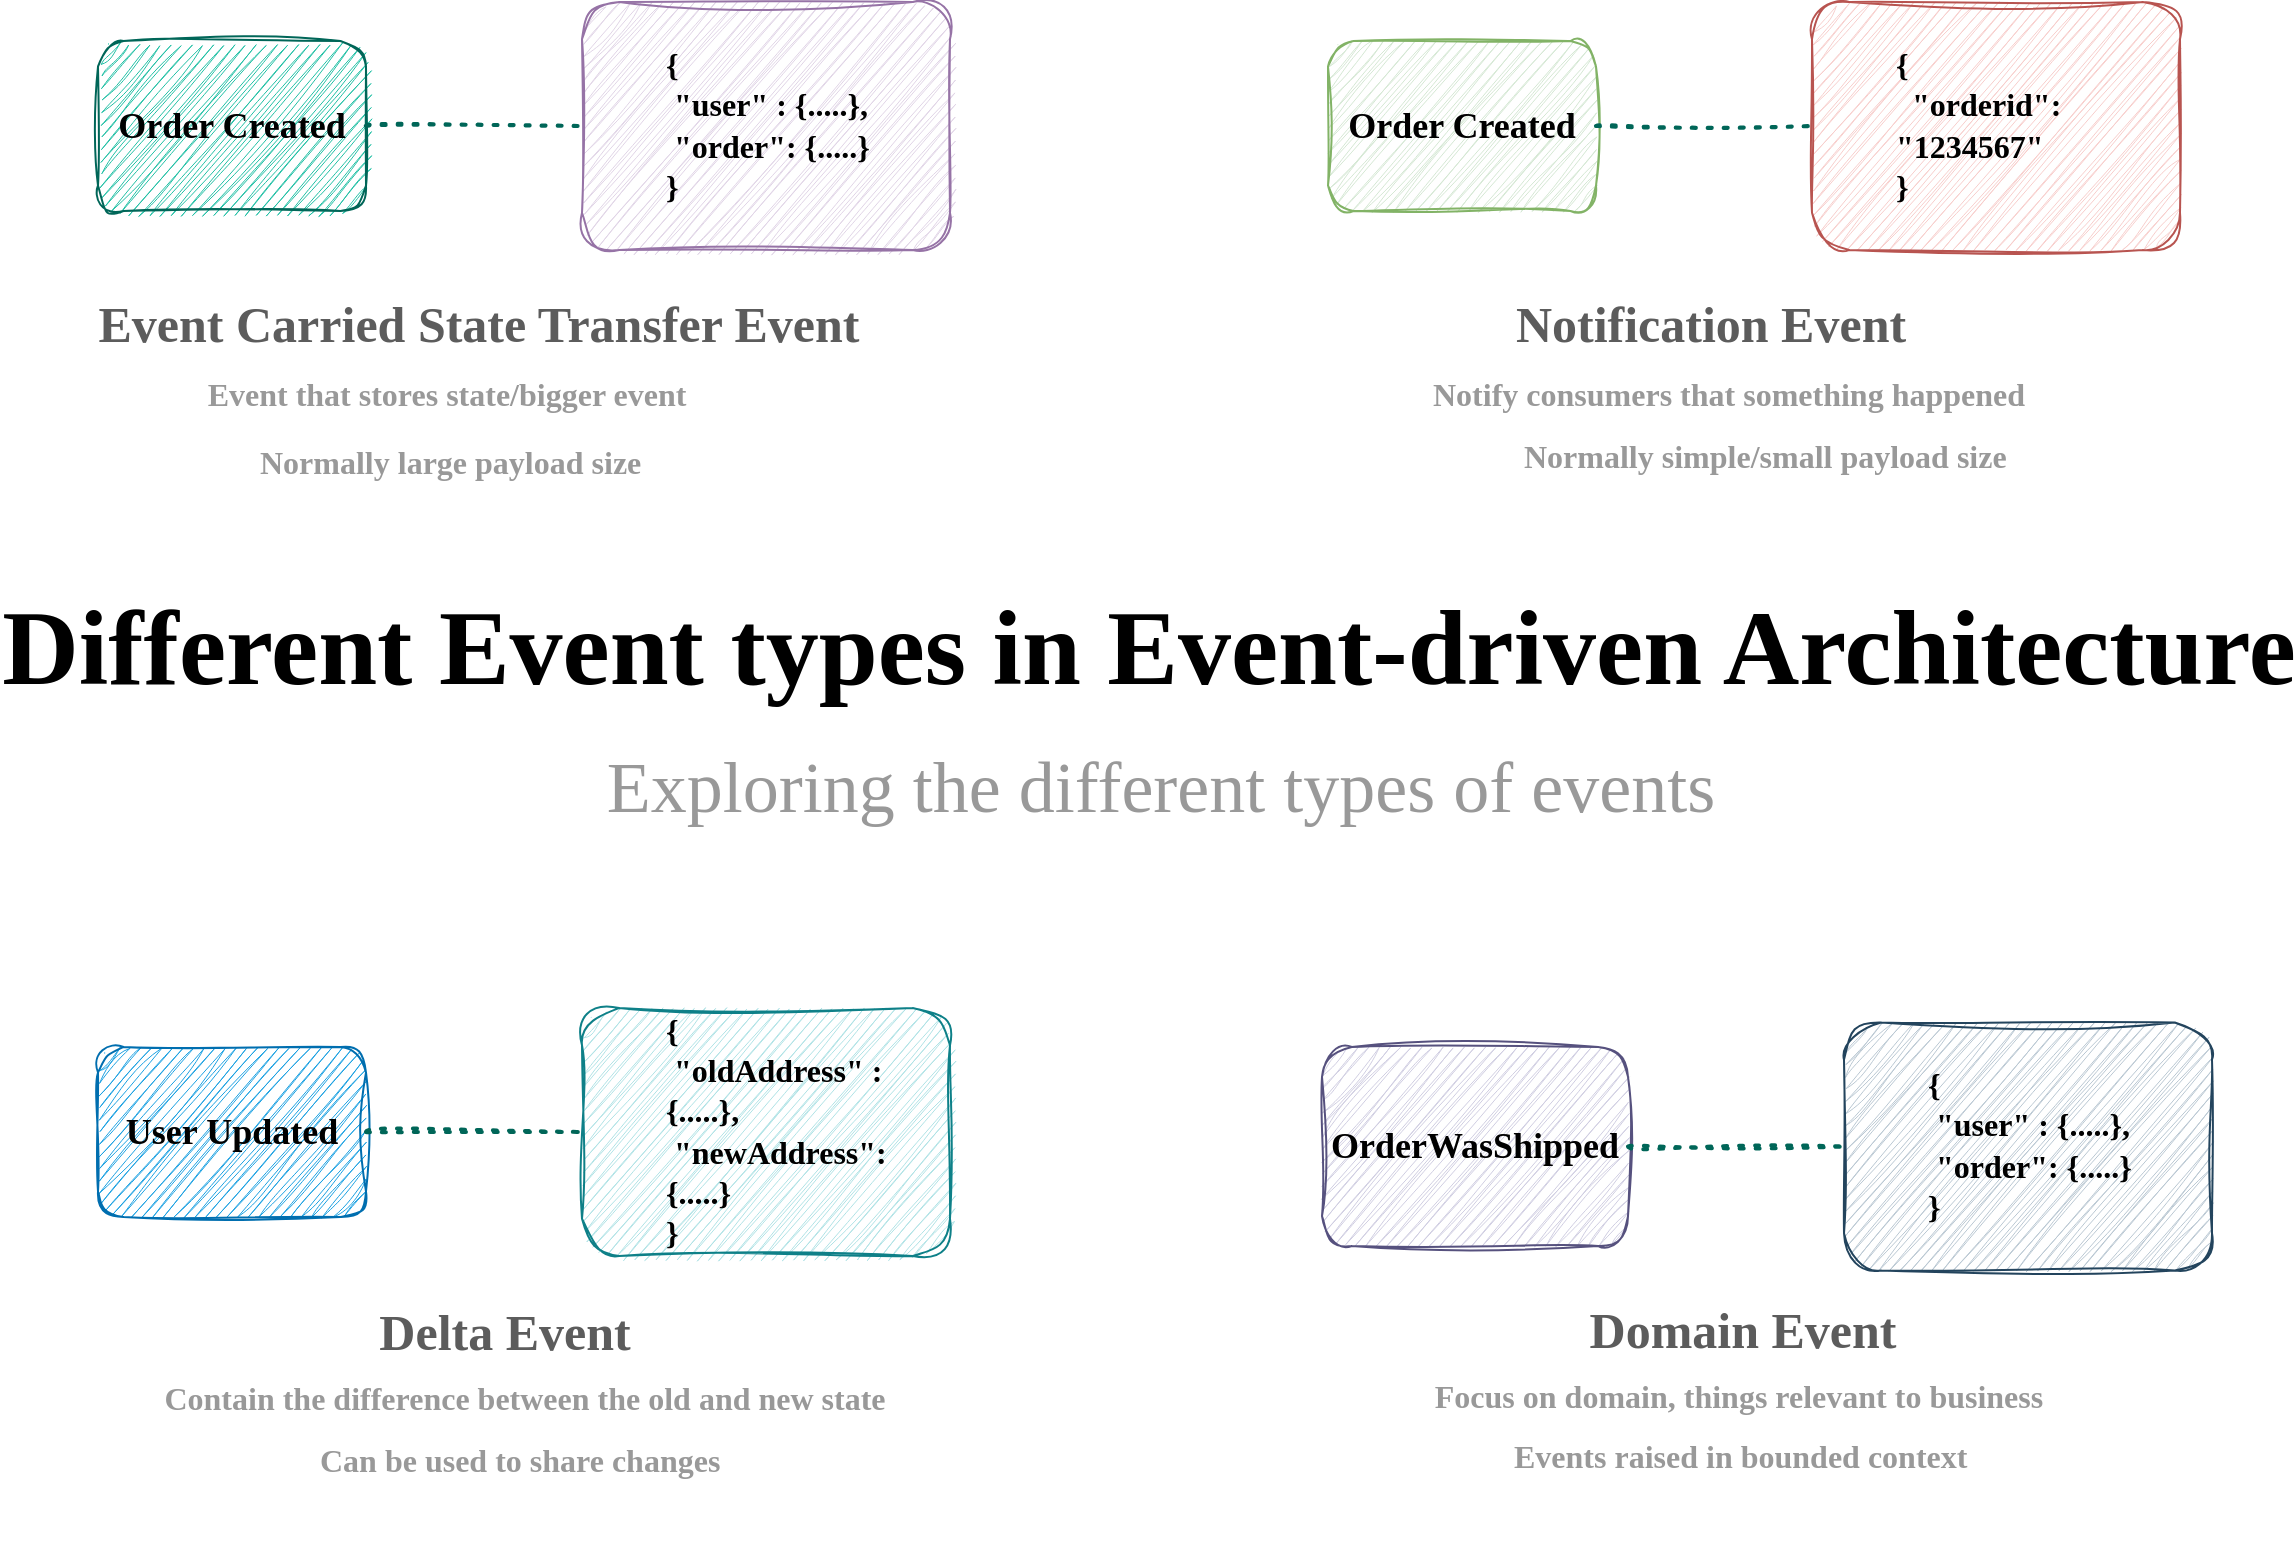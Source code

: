 <mxfile version="24.7.1" type="github">
  <diagram name="Page-1" id="DKV1VwcsXrRnjiJz-i4k">
    <mxGraphModel dx="2326" dy="1080" grid="0" gridSize="10" guides="1" tooltips="1" connect="1" arrows="1" fold="1" page="0" pageScale="1" pageWidth="850" pageHeight="1100" math="0" shadow="0">
      <root>
        <mxCell id="0" />
        <mxCell id="1" parent="0" />
        <mxCell id="UHU0788PnExEbBg9JHYU-19" value="" style="group" vertex="1" connectable="0" parent="1">
          <mxGeometry x="-461" y="108" width="426" height="277" as="geometry" />
        </mxCell>
        <mxCell id="UHU0788PnExEbBg9JHYU-1" value="&lt;h5&gt;&lt;font color=&quot;#000000&quot; style=&quot;font-size: 18px;&quot; data-font-src=&quot;https://fonts.googleapis.com/css?family=Indie+Flower&quot; face=&quot;Indie Flower&quot;&gt;&lt;b style=&quot;&quot;&gt;Order Created&lt;/b&gt;&lt;/font&gt;&lt;/h5&gt;" style="rounded=1;whiteSpace=wrap;html=1;sketch=1;hachureGap=4;jiggle=2;curveFitting=1;fontFamily=Architects Daughter;fontSource=https%3A%2F%2Ffonts.googleapis.com%2Fcss%3Ffamily%3DArchitects%2BDaughter;labelBackgroundColor=none;fillColor=#21C0A5;strokeColor=#006658;fontColor=#5C5C5C;" vertex="1" parent="UHU0788PnExEbBg9JHYU-19">
          <mxGeometry y="19.5" width="134" height="85" as="geometry" />
        </mxCell>
        <mxCell id="UHU0788PnExEbBg9JHYU-2" value="" style="endArrow=none;dashed=1;html=1;dashPattern=1 3;strokeWidth=2;rounded=0;sketch=1;hachureGap=4;jiggle=2;curveFitting=1;strokeColor=#006658;fontFamily=Architects Daughter;fontSource=https%3A%2F%2Ffonts.googleapis.com%2Fcss%3Ffamily%3DArchitects%2BDaughter;fontSize=12;fontColor=#5C5C5C;startSize=8;endSize=8;curved=1;fillColor=#21C0A5;exitX=1;exitY=0.5;exitDx=0;exitDy=0;" edge="1" parent="UHU0788PnExEbBg9JHYU-19" source="UHU0788PnExEbBg9JHYU-1" target="UHU0788PnExEbBg9JHYU-3">
          <mxGeometry width="50" height="50" relative="1" as="geometry">
            <mxPoint x="384" y="135.5" as="sourcePoint" />
            <mxPoint x="328" y="44.5" as="targetPoint" />
          </mxGeometry>
        </mxCell>
        <mxCell id="UHU0788PnExEbBg9JHYU-3" value="&lt;h3 style=&quot;margin: 0px 0px 0px 40px; border: none; padding: 0px; font-size: 16px;&quot;&gt;&lt;font style=&quot;font-size: 16px;&quot; data-font-src=&quot;https://fonts.googleapis.com/css?family=Indie+Flower&quot; face=&quot;Indie Flower&quot;&gt;&lt;font style=&quot;font-size: 16px;&quot; data-font-src=&quot;https://fonts.googleapis.com/css?family=Indie+Flower&quot;&gt;{&amp;nbsp;&lt;br&gt;&lt;/font&gt;&lt;font style=&quot;font-size: 16px;&quot; data-font-src=&quot;https://fonts.googleapis.com/css?family=Indie+Flower&quot;&gt;&amp;nbsp;&quot;user&quot; : {.....},&lt;br&gt;&lt;/font&gt;&lt;font style=&quot;font-size: 16px;&quot; data-font-src=&quot;https://fonts.googleapis.com/css?family=Indie+Flower&quot;&gt;&amp;nbsp;&quot;order&quot;: {.....}&lt;br&gt;&lt;/font&gt;&lt;font style=&quot;font-size: 16px;&quot; data-font-src=&quot;https://fonts.googleapis.com/css?family=Indie+Flower&quot;&gt;}&lt;/font&gt;&lt;/font&gt;&lt;/h3&gt;" style="rounded=1;whiteSpace=wrap;html=1;sketch=1;hachureGap=4;jiggle=2;curveFitting=1;fontFamily=Architects Daughter;fontSource=https%3A%2F%2Ffonts.googleapis.com%2Fcss%3Ffamily%3DArchitects%2BDaughter;labelBackgroundColor=none;fillColor=#e1d5e7;strokeColor=#9673a6;align=left;" vertex="1" parent="UHU0788PnExEbBg9JHYU-19">
          <mxGeometry x="242" width="184" height="124" as="geometry" />
        </mxCell>
        <mxCell id="UHU0788PnExEbBg9JHYU-4" value="&lt;h6&gt;&lt;font data-font-src=&quot;https://fonts.googleapis.com/css?family=Indie+Flower&quot; face=&quot;Indie Flower&quot; style=&quot;font-size: 25px;&quot;&gt;Event Carried State Transfer Event&lt;/font&gt;&lt;/h6&gt;" style="text;html=1;align=center;verticalAlign=middle;resizable=0;points=[];autosize=1;strokeColor=none;fillColor=none;fontSize=16;fontFamily=Architects Daughter;fontSource=https%3A%2F%2Ffonts.googleapis.com%2Fcss%3Ffamily%3DArchitects%2BDaughter;fontColor=#5C5C5C;" vertex="1" parent="UHU0788PnExEbBg9JHYU-19">
          <mxGeometry x="-4" y="115" width="388" height="92" as="geometry" />
        </mxCell>
        <mxCell id="UHU0788PnExEbBg9JHYU-5" value="&lt;h6&gt;&lt;font color=&quot;#999999&quot; style=&quot;font-size: 16px;&quot;&gt;Event that stores state/bigger event&lt;/font&gt;&lt;/h6&gt;" style="text;html=1;align=center;verticalAlign=middle;resizable=0;points=[];autosize=1;strokeColor=none;fillColor=none;fontSize=16;fontFamily=Indie Flower;fontSource=https%3A%2F%2Ffonts.googleapis.com%2Fcss%3Ffamily%3DIndie%2BFlower;fontColor=#5C5C5C;" vertex="1" parent="UHU0788PnExEbBg9JHYU-19">
          <mxGeometry x="45" y="155" width="258" height="81" as="geometry" />
        </mxCell>
        <mxCell id="UHU0788PnExEbBg9JHYU-7" value="&lt;h4 style=&quot;forced-color-adjust: none; font-family: &amp;quot;Indie Flower&amp;quot;; font-size: 16px; font-style: normal; font-variant-ligatures: normal; font-variant-caps: normal; letter-spacing: normal; orphans: 2; text-align: center; text-indent: 0px; text-transform: none; widows: 2; word-spacing: 0px; -webkit-text-stroke-width: 0px; white-space: nowrap; background-color: rgb(255, 255, 255); text-decoration-thickness: initial; text-decoration-style: initial; text-decoration-color: initial;&quot;&gt;&lt;font color=&quot;#999999&quot; style=&quot;forced-color-adjust: none; font-size: 16px;&quot;&gt;Normally large payload size&lt;/font&gt;&lt;/h4&gt;" style="text;whiteSpace=wrap;html=1;fontFamily=Architects Daughter;fontSource=https%3A%2F%2Ffonts.googleapis.com%2Fcss%3Ffamily%3DArchitects%2BDaughter;fontColor=#5C5C5C;" vertex="1" parent="UHU0788PnExEbBg9JHYU-19">
          <mxGeometry x="79" y="193" width="209" height="84" as="geometry" />
        </mxCell>
        <mxCell id="UHU0788PnExEbBg9JHYU-22" value="" style="group" vertex="1" connectable="0" parent="1">
          <mxGeometry x="154" y="108" width="426" height="276.998" as="geometry" />
        </mxCell>
        <mxCell id="UHU0788PnExEbBg9JHYU-9" value="&lt;h5&gt;&lt;font color=&quot;#000000&quot; style=&quot;font-size: 18px;&quot; data-font-src=&quot;https://fonts.googleapis.com/css?family=Indie+Flower&quot; face=&quot;Indie Flower&quot;&gt;&lt;b style=&quot;&quot;&gt;Order Created&lt;/b&gt;&lt;/font&gt;&lt;/h5&gt;" style="rounded=1;whiteSpace=wrap;html=1;sketch=1;hachureGap=4;jiggle=2;curveFitting=1;fontFamily=Architects Daughter;fontSource=https%3A%2F%2Ffonts.googleapis.com%2Fcss%3Ffamily%3DArchitects%2BDaughter;labelBackgroundColor=none;fillColor=#d5e8d4;strokeColor=#82b366;" vertex="1" parent="UHU0788PnExEbBg9JHYU-22">
          <mxGeometry y="19.5" width="134" height="85" as="geometry" />
        </mxCell>
        <mxCell id="UHU0788PnExEbBg9JHYU-10" value="" style="endArrow=none;dashed=1;html=1;dashPattern=1 3;strokeWidth=2;rounded=0;sketch=1;hachureGap=4;jiggle=2;curveFitting=1;strokeColor=#006658;fontFamily=Architects Daughter;fontSource=https%3A%2F%2Ffonts.googleapis.com%2Fcss%3Ffamily%3DArchitects%2BDaughter;fontSize=12;fontColor=#5C5C5C;startSize=8;endSize=8;curved=1;fillColor=#21C0A5;exitX=1;exitY=0.5;exitDx=0;exitDy=0;" edge="1" source="UHU0788PnExEbBg9JHYU-9" target="UHU0788PnExEbBg9JHYU-11" parent="UHU0788PnExEbBg9JHYU-22">
          <mxGeometry width="50" height="50" relative="1" as="geometry">
            <mxPoint x="384" y="135.5" as="sourcePoint" />
            <mxPoint x="328" y="44.5" as="targetPoint" />
          </mxGeometry>
        </mxCell>
        <mxCell id="UHU0788PnExEbBg9JHYU-11" value="&lt;h3 style=&quot;margin: 0px 0px 0px 40px; border: none; padding: 0px; font-size: 16px;&quot;&gt;&lt;font style=&quot;font-size: 16px;&quot; data-font-src=&quot;https://fonts.googleapis.com/css?family=Indie+Flower&quot; face=&quot;Indie Flower&quot;&gt;&lt;font style=&quot;font-size: 16px;&quot; data-font-src=&quot;https://fonts.googleapis.com/css?family=Indie+Flower&quot;&gt;{&amp;nbsp;&lt;br&gt;&lt;/font&gt;&lt;font style=&quot;font-size: 16px;&quot; data-font-src=&quot;https://fonts.googleapis.com/css?family=Indie+Flower&quot;&gt;&amp;nbsp; &quot;orderid&quot;:&amp;nbsp; &quot;1234567&quot;&lt;br&gt;&lt;/font&gt;&lt;font style=&quot;font-size: 16px;&quot; data-font-src=&quot;https://fonts.googleapis.com/css?family=Indie+Flower&quot;&gt;}&lt;/font&gt;&lt;/font&gt;&lt;/h3&gt;" style="rounded=1;whiteSpace=wrap;html=1;sketch=1;hachureGap=4;jiggle=2;curveFitting=1;fontFamily=Architects Daughter;fontSource=https%3A%2F%2Ffonts.googleapis.com%2Fcss%3Ffamily%3DArchitects%2BDaughter;labelBackgroundColor=none;fillColor=#f8cecc;strokeColor=#b85450;align=left;" vertex="1" parent="UHU0788PnExEbBg9JHYU-22">
          <mxGeometry x="242" width="184" height="124" as="geometry" />
        </mxCell>
        <mxCell id="UHU0788PnExEbBg9JHYU-12" value="&lt;h6&gt;&lt;font data-font-src=&quot;https://fonts.googleapis.com/css?family=Indie+Flower&quot; face=&quot;Indie Flower&quot; style=&quot;font-size: 25px;&quot;&gt;Notification Event&lt;/font&gt;&lt;/h6&gt;" style="text;html=1;align=center;verticalAlign=middle;resizable=0;points=[];autosize=1;strokeColor=none;fillColor=none;fontSize=16;fontFamily=Architects Daughter;fontSource=https%3A%2F%2Ffonts.googleapis.com%2Fcss%3Ffamily%3DArchitects%2BDaughter;fontColor=#5C5C5C;" vertex="1" parent="UHU0788PnExEbBg9JHYU-22">
          <mxGeometry x="92" y="115" width="197" height="92" as="geometry" />
        </mxCell>
        <mxCell id="UHU0788PnExEbBg9JHYU-13" value="&lt;h6&gt;&lt;font color=&quot;#999999&quot; style=&quot;font-size: 16px;&quot;&gt;Notify consumers that something happened&lt;/font&gt;&lt;/h6&gt;" style="text;html=1;align=center;verticalAlign=middle;resizable=0;points=[];autosize=1;strokeColor=none;fillColor=none;fontSize=16;fontFamily=Indie Flower;fontSource=https%3A%2F%2Ffonts.googleapis.com%2Fcss%3Ffamily%3DIndie%2BFlower;fontColor=#5C5C5C;" vertex="1" parent="UHU0788PnExEbBg9JHYU-22">
          <mxGeometry x="46" y="155" width="308" height="81" as="geometry" />
        </mxCell>
        <mxCell id="UHU0788PnExEbBg9JHYU-21" value="&lt;h4 style=&quot;forced-color-adjust: none; font-style: normal; font-variant-ligatures: normal; font-variant-caps: normal; letter-spacing: normal; orphans: 2; text-indent: 0px; text-transform: none; widows: 2; word-spacing: 0px; -webkit-text-stroke-width: 0px; white-space: nowrap; text-decoration-thickness: initial; text-decoration-style: initial; text-decoration-color: initial; font-family: &amp;quot;Indie Flower&amp;quot;; font-size: 16px; text-align: center; background-color: rgb(255, 255, 255);&quot;&gt;&lt;font color=&quot;#999999&quot; style=&quot;forced-color-adjust: none; font-size: 16px;&quot;&gt;Normally simple/small payload size&lt;/font&gt;&lt;/h4&gt;" style="text;whiteSpace=wrap;html=1;fontFamily=Architects Daughter;fontSource=https%3A%2F%2Ffonts.googleapis.com%2Fcss%3Ffamily%3DArchitects%2BDaughter;fontColor=#5C5C5C;" vertex="1" parent="UHU0788PnExEbBg9JHYU-22">
          <mxGeometry x="96.004" y="189.998" width="208" height="84" as="geometry" />
        </mxCell>
        <mxCell id="UHU0788PnExEbBg9JHYU-37" value="" style="group" vertex="1" connectable="0" parent="1">
          <mxGeometry x="-461" y="611" width="426" height="277" as="geometry" />
        </mxCell>
        <mxCell id="UHU0788PnExEbBg9JHYU-38" value="&lt;h5&gt;&lt;font color=&quot;#000000&quot; style=&quot;font-size: 18px;&quot; data-font-src=&quot;https://fonts.googleapis.com/css?family=Indie+Flower&quot; face=&quot;Indie Flower&quot;&gt;&lt;b style=&quot;&quot;&gt;User Updated&lt;/b&gt;&lt;/font&gt;&lt;/h5&gt;" style="rounded=1;whiteSpace=wrap;html=1;sketch=1;hachureGap=4;jiggle=2;curveFitting=1;fontFamily=Architects Daughter;fontSource=https://fonts.googleapis.com/css?family=Architects+Daughter;labelBackgroundColor=none;fillColor=#1ba1e2;strokeColor=#006EAF;fontColor=#ffffff;" vertex="1" parent="UHU0788PnExEbBg9JHYU-37">
          <mxGeometry y="19.5" width="134" height="85" as="geometry" />
        </mxCell>
        <mxCell id="UHU0788PnExEbBg9JHYU-39" value="" style="endArrow=none;dashed=1;html=1;dashPattern=1 3;strokeWidth=2;rounded=0;sketch=1;hachureGap=4;jiggle=2;curveFitting=1;strokeColor=#006658;fontFamily=Architects Daughter;fontSource=https://fonts.googleapis.com/css?family=Architects+Daughter;fontSize=12;fontColor=#5C5C5C;startSize=8;endSize=8;curved=1;fillColor=#21C0A5;exitX=1;exitY=0.5;exitDx=0;exitDy=0;" edge="1" parent="UHU0788PnExEbBg9JHYU-37" source="UHU0788PnExEbBg9JHYU-38" target="UHU0788PnExEbBg9JHYU-40">
          <mxGeometry width="50" height="50" relative="1" as="geometry">
            <mxPoint x="384" y="135.5" as="sourcePoint" />
            <mxPoint x="328" y="44.5" as="targetPoint" />
          </mxGeometry>
        </mxCell>
        <mxCell id="UHU0788PnExEbBg9JHYU-40" value="&lt;h3 style=&quot;margin: 0px 0px 0px 40px; border: none; padding: 0px; font-size: 16px;&quot;&gt;&lt;font data-font-src=&quot;https://fonts.googleapis.com/css?family=Indie+Flower&quot; face=&quot;Indie Flower&quot;&gt;&lt;font data-font-src=&quot;https://fonts.googleapis.com/css?family=Indie+Flower&quot;&gt;{&amp;nbsp;&lt;br&gt;&lt;/font&gt;&lt;font data-font-src=&quot;https://fonts.googleapis.com/css?family=Indie+Flower&quot;&gt;&amp;nbsp;&quot;oldAddress&quot; : {.....},&lt;br&gt;&lt;/font&gt;&lt;font data-font-src=&quot;https://fonts.googleapis.com/css?family=Indie+Flower&quot;&gt;&amp;nbsp;&quot;newAddress&quot;: {.....}&lt;br&gt;&lt;/font&gt;&lt;font data-font-src=&quot;https://fonts.googleapis.com/css?family=Indie+Flower&quot;&gt;}&lt;/font&gt;&lt;/font&gt;&lt;/h3&gt;" style="rounded=1;whiteSpace=wrap;html=1;sketch=1;hachureGap=4;jiggle=2;curveFitting=1;fontFamily=Architects Daughter;fontSource=https://fonts.googleapis.com/css?family=Architects+Daughter;labelBackgroundColor=none;fillColor=#b0e3e6;strokeColor=#0e8088;align=left;" vertex="1" parent="UHU0788PnExEbBg9JHYU-37">
          <mxGeometry x="242" width="184" height="124" as="geometry" />
        </mxCell>
        <mxCell id="UHU0788PnExEbBg9JHYU-41" value="&lt;h6&gt;&lt;font data-font-src=&quot;https://fonts.googleapis.com/css?family=Indie+Flower&quot; face=&quot;Indie Flower&quot; style=&quot;font-size: 25px;&quot;&gt;Delta Event&lt;/font&gt;&lt;/h6&gt;" style="text;html=1;align=center;verticalAlign=middle;resizable=0;points=[];autosize=1;strokeColor=none;fillColor=none;fontSize=16;fontFamily=Architects Daughter;fontSource=https://fonts.googleapis.com/css?family=Architects+Daughter;fontColor=#5C5C5C;" vertex="1" parent="UHU0788PnExEbBg9JHYU-37">
          <mxGeometry x="134" y="116" width="138" height="92" as="geometry" />
        </mxCell>
        <mxCell id="UHU0788PnExEbBg9JHYU-42" value="&lt;h6&gt;&lt;font color=&quot;#999999&quot; style=&quot;font-size: 16px;&quot;&gt;Contain the difference between the old and new state&lt;/font&gt;&lt;/h6&gt;" style="text;html=1;align=center;verticalAlign=middle;resizable=0;points=[];autosize=1;strokeColor=none;fillColor=none;fontSize=16;fontFamily=Indie Flower;fontSource=https://fonts.googleapis.com/css?family=Indie+Flower;fontColor=#5C5C5C;" vertex="1" parent="UHU0788PnExEbBg9JHYU-37">
          <mxGeometry x="22.5" y="154" width="381" height="81" as="geometry" />
        </mxCell>
        <mxCell id="UHU0788PnExEbBg9JHYU-44" value="&lt;h4 style=&quot;forced-color-adjust: none; font-family: &amp;quot;Indie Flower&amp;quot;; font-size: 16px; font-style: normal; font-variant-ligatures: normal; font-variant-caps: normal; letter-spacing: normal; orphans: 2; text-align: center; text-indent: 0px; text-transform: none; widows: 2; word-spacing: 0px; -webkit-text-stroke-width: 0px; white-space: nowrap; background-color: rgb(255, 255, 255); text-decoration-thickness: initial; text-decoration-style: initial; text-decoration-color: initial;&quot;&gt;&lt;font color=&quot;#999999&quot; style=&quot;forced-color-adjust: none; font-size: 16px;&quot;&gt;Can be used to share changes&lt;/font&gt;&lt;/h4&gt;" style="text;whiteSpace=wrap;html=1;fontFamily=Architects Daughter;fontSource=https%3A%2F%2Ffonts.googleapis.com%2Fcss%3Ffamily%3DArchitects%2BDaughter;fontColor=#5C5C5C;" vertex="1" parent="UHU0788PnExEbBg9JHYU-37">
          <mxGeometry x="108.5" y="189" width="209" height="84" as="geometry" />
        </mxCell>
        <mxCell id="UHU0788PnExEbBg9JHYU-45" value="" style="group" vertex="1" connectable="0" parent="UHU0788PnExEbBg9JHYU-37">
          <mxGeometry x="631" width="426" height="277" as="geometry" />
        </mxCell>
        <mxCell id="UHU0788PnExEbBg9JHYU-46" value="&lt;h5&gt;&lt;font color=&quot;#000000&quot; style=&quot;font-size: 18px;&quot; data-font-src=&quot;https://fonts.googleapis.com/css?family=Indie+Flower&quot; face=&quot;Indie Flower&quot;&gt;&lt;b style=&quot;&quot;&gt;OrderWasShipped&lt;/b&gt;&lt;/font&gt;&lt;/h5&gt;" style="rounded=1;whiteSpace=wrap;html=1;sketch=1;hachureGap=4;jiggle=2;curveFitting=1;fontFamily=Architects Daughter;fontSource=https%3A%2F%2Ffonts.googleapis.com%2Fcss%3Ffamily%3DArchitects%2BDaughter;labelBackgroundColor=none;fillColor=#d0cee2;strokeColor=#56517e;" vertex="1" parent="UHU0788PnExEbBg9JHYU-45">
          <mxGeometry x="-19" y="19.5" width="153" height="99.5" as="geometry" />
        </mxCell>
        <mxCell id="UHU0788PnExEbBg9JHYU-47" value="" style="endArrow=none;dashed=1;html=1;dashPattern=1 3;strokeWidth=2;rounded=0;sketch=1;hachureGap=4;jiggle=2;curveFitting=1;strokeColor=#006658;fontFamily=Architects Daughter;fontSource=https%3A%2F%2Ffonts.googleapis.com%2Fcss%3Ffamily%3DArchitects%2BDaughter;fontSize=12;fontColor=#5C5C5C;startSize=8;endSize=8;curved=1;fillColor=#21C0A5;exitX=1;exitY=0.5;exitDx=0;exitDy=0;" edge="1" parent="UHU0788PnExEbBg9JHYU-45" source="UHU0788PnExEbBg9JHYU-46" target="UHU0788PnExEbBg9JHYU-48">
          <mxGeometry width="50" height="50" relative="1" as="geometry">
            <mxPoint x="384" y="135.5" as="sourcePoint" />
            <mxPoint x="328" y="44.5" as="targetPoint" />
          </mxGeometry>
        </mxCell>
        <mxCell id="UHU0788PnExEbBg9JHYU-48" value="&lt;h3 style=&quot;margin: 0px 0px 0px 40px; border: none; padding: 0px; font-size: 16px;&quot;&gt;&lt;font style=&quot;font-size: 16px;&quot; data-font-src=&quot;https://fonts.googleapis.com/css?family=Indie+Flower&quot; face=&quot;Indie Flower&quot;&gt;&lt;font style=&quot;font-size: 16px;&quot; data-font-src=&quot;https://fonts.googleapis.com/css?family=Indie+Flower&quot;&gt;{&amp;nbsp;&lt;br&gt;&lt;/font&gt;&lt;font style=&quot;font-size: 16px;&quot; data-font-src=&quot;https://fonts.googleapis.com/css?family=Indie+Flower&quot;&gt;&amp;nbsp;&quot;user&quot; : {.....},&lt;br&gt;&lt;/font&gt;&lt;font style=&quot;font-size: 16px;&quot; data-font-src=&quot;https://fonts.googleapis.com/css?family=Indie+Flower&quot;&gt;&amp;nbsp;&quot;order&quot;: {.....}&lt;br&gt;&lt;/font&gt;&lt;font style=&quot;font-size: 16px;&quot; data-font-src=&quot;https://fonts.googleapis.com/css?family=Indie+Flower&quot;&gt;}&lt;/font&gt;&lt;/font&gt;&lt;/h3&gt;" style="rounded=1;whiteSpace=wrap;html=1;sketch=1;hachureGap=4;jiggle=2;curveFitting=1;fontFamily=Architects Daughter;fontSource=https%3A%2F%2Ffonts.googleapis.com%2Fcss%3Ffamily%3DArchitects%2BDaughter;labelBackgroundColor=none;fillColor=#bac8d3;strokeColor=#23445d;align=left;" vertex="1" parent="UHU0788PnExEbBg9JHYU-45">
          <mxGeometry x="242" y="7.25" width="184" height="124" as="geometry" />
        </mxCell>
        <mxCell id="UHU0788PnExEbBg9JHYU-49" value="&lt;h6&gt;&lt;font data-font-src=&quot;https://fonts.googleapis.com/css?family=Indie+Flower&quot; face=&quot;Indie Flower&quot; style=&quot;font-size: 25px;&quot;&gt;Domain Event&lt;/font&gt;&lt;/h6&gt;" style="text;html=1;align=center;verticalAlign=middle;resizable=0;points=[];autosize=1;strokeColor=none;fillColor=none;fontSize=16;fontFamily=Architects Daughter;fontSource=https%3A%2F%2Ffonts.googleapis.com%2Fcss%3Ffamily%3DArchitects%2BDaughter;fontColor=#5C5C5C;" vertex="1" parent="UHU0788PnExEbBg9JHYU-45">
          <mxGeometry x="110" y="115" width="161" height="92" as="geometry" />
        </mxCell>
        <mxCell id="UHU0788PnExEbBg9JHYU-50" value="&lt;h6&gt;&lt;font color=&quot;#999999&quot; style=&quot;font-size: 16px;&quot;&gt;Focus on domain, things relevant to business&amp;nbsp;&lt;/font&gt;&lt;/h6&gt;" style="text;html=1;align=center;verticalAlign=middle;resizable=0;points=[];autosize=1;strokeColor=none;fillColor=none;fontSize=16;fontFamily=Indie Flower;fontSource=https%3A%2F%2Ffonts.googleapis.com%2Fcss%3Ffamily%3DIndie%2BFlower;fontColor=#5C5C5C;" vertex="1" parent="UHU0788PnExEbBg9JHYU-45">
          <mxGeometry x="29.5" y="153" width="323" height="81" as="geometry" />
        </mxCell>
        <mxCell id="UHU0788PnExEbBg9JHYU-51" value="&lt;h4 style=&quot;forced-color-adjust: none; font-family: &amp;quot;Indie Flower&amp;quot;; font-size: 16px; font-style: normal; font-variant-ligatures: normal; font-variant-caps: normal; letter-spacing: normal; orphans: 2; text-align: center; text-indent: 0px; text-transform: none; widows: 2; word-spacing: 0px; -webkit-text-stroke-width: 0px; white-space: nowrap; background-color: rgb(255, 255, 255); text-decoration-thickness: initial; text-decoration-style: initial; text-decoration-color: initial;&quot;&gt;&lt;font color=&quot;#999999&quot; style=&quot;forced-color-adjust: none; font-size: 16px;&quot;&gt;Events raised in bounded context&lt;/font&gt;&lt;/h4&gt;" style="text;whiteSpace=wrap;html=1;fontFamily=Architects Daughter;fontSource=https%3A%2F%2Ffonts.googleapis.com%2Fcss%3Ffamily%3DArchitects%2BDaughter;fontColor=#5C5C5C;" vertex="1" parent="UHU0788PnExEbBg9JHYU-45">
          <mxGeometry x="75" y="187" width="209" height="84" as="geometry" />
        </mxCell>
        <mxCell id="UHU0788PnExEbBg9JHYU-52" value="&lt;h1 style=&quot;font-size: 53px;&quot;&gt;Different Event types in Event-driven Architecture&lt;/h1&gt;" style="text;html=1;align=center;verticalAlign=middle;resizable=0;points=[];autosize=1;strokeColor=none;fillColor=none;fontSize=53;fontFamily=Indie Flower;fontSource=https%3A%2F%2Ffonts.googleapis.com%2Fcss%3Ffamily%3DIndie%2BFlower;fontColor=#000000;" vertex="1" parent="1">
          <mxGeometry x="-499" y="357" width="1125" height="147" as="geometry" />
        </mxCell>
        <mxCell id="UHU0788PnExEbBg9JHYU-53" value="Exploring the different types of events" style="text;html=1;align=center;verticalAlign=middle;resizable=0;points=[];autosize=1;strokeColor=none;fillColor=none;fontSize=36;fontFamily=Indie Flower;fontSource=https%3A%2F%2Ffonts.googleapis.com%2Fcss%3Ffamily%3DIndie%2BFlower;fontColor=#999999;" vertex="1" parent="1">
          <mxGeometry x="-230.5" y="473" width="600" height="55" as="geometry" />
        </mxCell>
      </root>
    </mxGraphModel>
  </diagram>
</mxfile>
